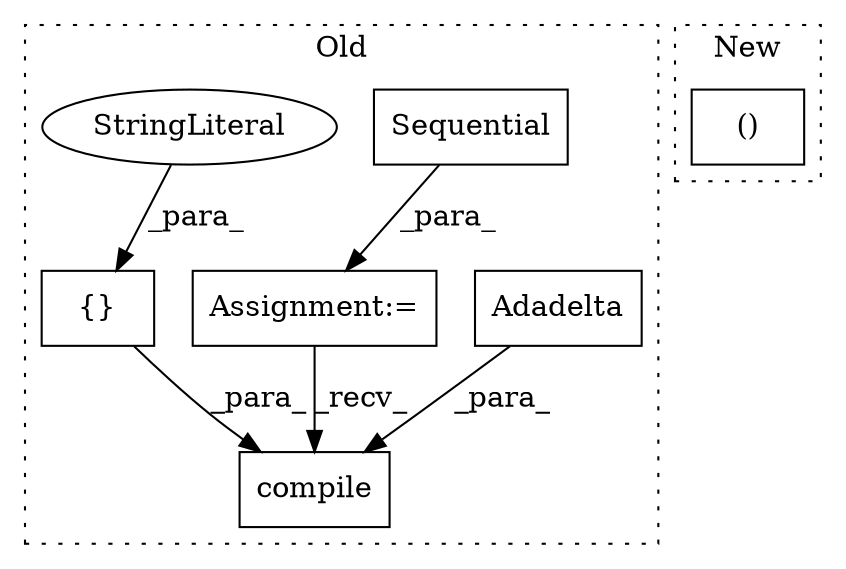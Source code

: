 digraph G {
subgraph cluster0 {
1 [label="Adadelta" a="32" s="2892" l="10" shape="box"];
3 [label="compile" a="32" s="2859,2927" l="8,1" shape="box"];
4 [label="{}" a="4" s="2915,2926" l="1,1" shape="box"];
5 [label="Sequential" a="32" s="2821,2846" l="11,1" shape="box"];
6 [label="StringLiteral" a="45" s="2916" l="10" shape="ellipse"];
7 [label="Assignment:=" a="7" s="2820" l="1" shape="box"];
label = "Old";
style="dotted";
}
subgraph cluster1 {
2 [label="()" a="106" s="2912" l="73" shape="box"];
label = "New";
style="dotted";
}
1 -> 3 [label="_para_"];
4 -> 3 [label="_para_"];
5 -> 7 [label="_para_"];
6 -> 4 [label="_para_"];
7 -> 3 [label="_recv_"];
}